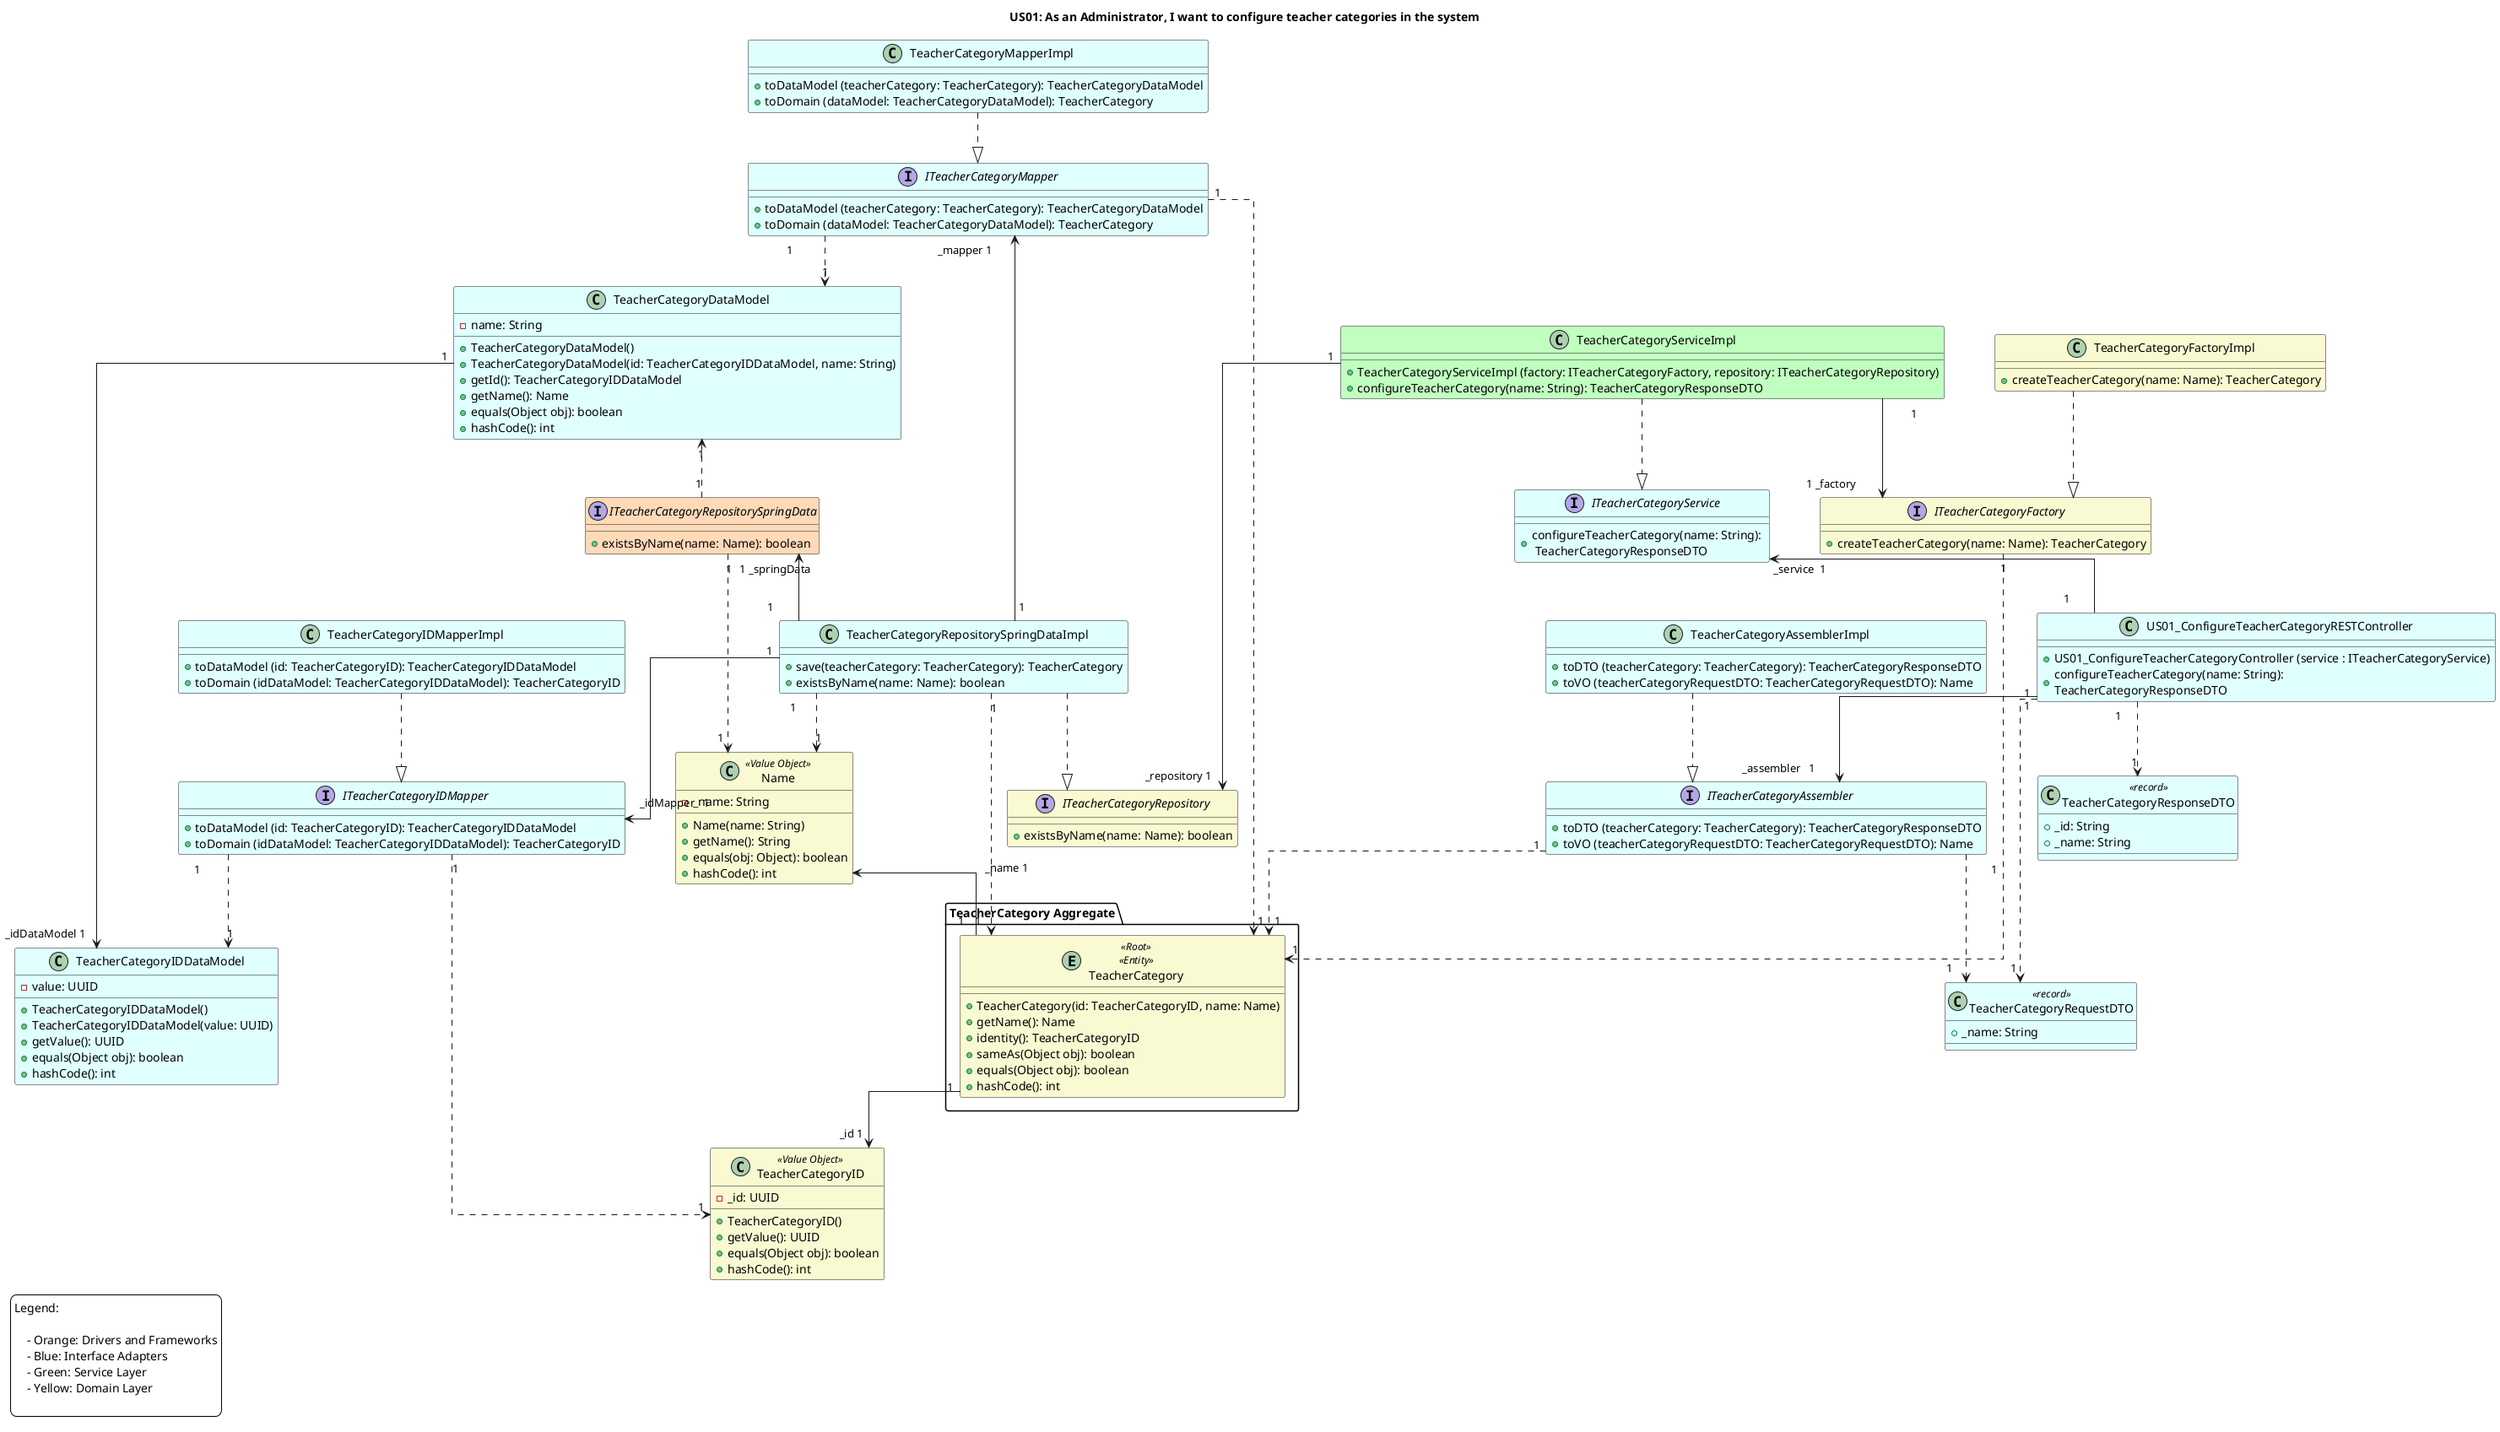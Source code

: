 @startuml

title US01: As an Administrator, I want to configure teacher categories in the system

skinparam backgroundColor white
skinparam ranksep 60
skinparam nodesep 60
skinparam linetype ortho

legend left
Legend:

    - Orange: Drivers and Frameworks
    - Blue: Interface Adapters
    - Green: Service Layer
    - Yellow: Domain Layer

end legend


' ======= CONTROLLER =======

class US01_ConfigureTeacherCategoryRESTController #E0FFFF{
      + US01_ConfigureTeacherCategoryController (service : ITeacherCategoryService)
      + configureTeacherCategory(name: String): \nTeacherCategoryResponseDTO
}

' ======= SERVICE =======

interface ITeacherCategoryService #E0FFFF{
    + configureTeacherCategory(name: String): \n TeacherCategoryResponseDTO
}

class TeacherCategoryServiceImpl #C1FFC1{
    + TeacherCategoryServiceImpl (factory: ITeacherCategoryFactory, repository: ITeacherCategoryRepository)
    + configureTeacherCategory(name: String): TeacherCategoryResponseDTO
}

' ======= REPOSITORY =======

interface ITeacherCategoryRepository #FAFAD2{
      + existsByName(name: Name): boolean
}

class TeacherCategoryRepositorySpringDataImpl #E0FFFF {
   + save(teacherCategory: TeacherCategory): TeacherCategory
   + existsByName(name: Name): boolean
}

interface ITeacherCategoryRepositorySpringData #FFDAB9{
      + existsByName(name: Name): boolean
}

' ======= FACTORY =======

interface ITeacherCategoryFactory  	#FAFAD2{
  + createTeacherCategory(name: Name): TeacherCategory
}

class TeacherCategoryFactoryImpl #FAFAD2{
  + createTeacherCategory(name: Name): TeacherCategory
}

' ======= AGGREGATE =======

package "TeacherCategory Aggregate"  {
    Entity TeacherCategory <<Root>> <<Entity>> #FAFAD2{
      + TeacherCategory(id: TeacherCategoryID, name: Name)
      + getName(): Name
      + identity(): TeacherCategoryID
      + sameAs(Object obj): boolean
      + equals(Object obj): boolean
      + hashCode(): int
    }
}

' ======= VALUE OBJECTS =======

class Name <<Value Object>> #FAFAD2{
  - _name: String
  + Name(name: String)
  + getName(): String
  + equals(obj: Object): boolean
  + hashCode(): int
}

class TeacherCategoryID <<Value Object>> #FAFAD2{
   - _id: UUID
   + TeacherCategoryID()
   + getValue(): UUID
   + equals(Object obj): boolean
   + hashCode(): int
}

' ======= DATAMODEL =======

class TeacherCategoryDataModel #E0FFFF{
   - name: String
   + TeacherCategoryDataModel()
   + TeacherCategoryDataModel(id: TeacherCategoryIDDataModel, name: String)
   + getId(): TeacherCategoryIDDataModel
   + getName(): Name
   + equals(Object obj): boolean
   + hashCode(): int
}

class TeacherCategoryIDDataModel #E0FFFF {
   - value: UUID
   + TeacherCategoryIDDataModel()
   + TeacherCategoryIDDataModel(value: UUID)
   + getValue(): UUID
   + equals(Object obj): boolean
   + hashCode(): int
}

' ======= MAPPERS =======

interface ITeacherCategoryIDMapper #E0FFFF{
   + toDataModel (id: TeacherCategoryID): TeacherCategoryIDDataModel
   + toDomain (idDataModel: TeacherCategoryIDDataModel): TeacherCategoryID
}

class TeacherCategoryIDMapperImpl #E0FFFF{
   + toDataModel (id: TeacherCategoryID): TeacherCategoryIDDataModel
   + toDomain (idDataModel: TeacherCategoryIDDataModel): TeacherCategoryID
}

interface ITeacherCategoryMapper #E0FFFF{
   + toDataModel (teacherCategory: TeacherCategory): TeacherCategoryDataModel
   + toDomain (dataModel: TeacherCategoryDataModel): TeacherCategory
}

class TeacherCategoryMapperImpl #E0FFFF{
   + toDataModel (teacherCategory: TeacherCategory): TeacherCategoryDataModel
   + toDomain (dataModel: TeacherCategoryDataModel): TeacherCategory
}


' ======= DTO =======

class TeacherCategoryResponseDTO <<record>> #E0FFFF {
    + _id: String
    + _name: String
}

class TeacherCategoryRequestDTO <<record>> #E0FFFF {
    + _name: String
}

' ======= Assembler =======

interface ITeacherCategoryAssembler #E0FFFF  {
    + toDTO (teacherCategory: TeacherCategory): TeacherCategoryResponseDTO
    + toVO (teacherCategoryRequestDTO: TeacherCategoryRequestDTO): Name
}

class TeacherCategoryAssemblerImpl #E0FFFF {
    + toDTO (teacherCategory: TeacherCategory): TeacherCategoryResponseDTO
    + toVO (teacherCategoryRequestDTO: TeacherCategoryRequestDTO): Name
}

' ======= NAVIGABILITY =======

US01_ConfigureTeacherCategoryRESTController "1" -u-> "_service  1             " ITeacherCategoryService
US01_ConfigureTeacherCategoryRESTController "1" ..> "1" TeacherCategoryResponseDTO
US01_ConfigureTeacherCategoryRESTController "1" ..> "1" TeacherCategoryRequestDTO
US01_ConfigureTeacherCategoryRESTController "1"--> "_assembler   1          " ITeacherCategoryAssembler

TeacherCategoryAssemblerImpl ..|> ITeacherCategoryAssembler
ITeacherCategoryAssembler "1"..> "1" TeacherCategory
ITeacherCategoryAssembler "1"..> "1" TeacherCategoryRequestDTO

TeacherCategoryServiceImpl ..|> ITeacherCategoryService
TeacherCategoryServiceImpl "1"--> "1 _factory" ITeacherCategoryFactory
TeacherCategoryServiceImpl "1" --> "_repository 1        " ITeacherCategoryRepository

TeacherCategoryFactoryImpl..|> ITeacherCategoryFactory
ITeacherCategoryFactory "1"..> "1" TeacherCategory

TeacherCategoryRepositorySpringDataImpl ..|> ITeacherCategoryRepository
TeacherCategoryRepositorySpringDataImpl "1"-u-> "1 _springData"ITeacherCategoryRepositorySpringData
TeacherCategoryRepositorySpringDataImpl "1"..> "1" TeacherCategory
TeacherCategoryRepositorySpringDataImpl "1"..> "1" Name
TeacherCategoryRepositorySpringDataImpl "1"-u-> "_mapper 1        " ITeacherCategoryMapper
TeacherCategoryRepositorySpringDataImpl "1" -->"   _idMapper   1            " ITeacherCategoryIDMapper
ITeacherCategoryRepositorySpringData "1" .u.> "1" TeacherCategoryDataModel
ITeacherCategoryRepositorySpringData "1" ..> "1" Name

TeacherCategoryMapperImpl ..|> ITeacherCategoryMapper
TeacherCategoryIDMapperImpl ..|> ITeacherCategoryIDMapper
ITeacherCategoryIDMapper "1" ..> "1 " TeacherCategoryIDDataModel
ITeacherCategoryIDMapper "1" ..> "1"  TeacherCategoryID
ITeacherCategoryMapper "1   "..> "1   " TeacherCategoryDataModel
ITeacherCategoryMapper "1"..> "1" TeacherCategory

TeacherCategoryDataModel "1" --> "_idDataModel 1 "TeacherCategoryIDDataModel

TeacherCategory "1"-u-> "                                            _name 1"Name
TeacherCategory "1"--> "_id 1    "TeacherCategoryID

@enduml

